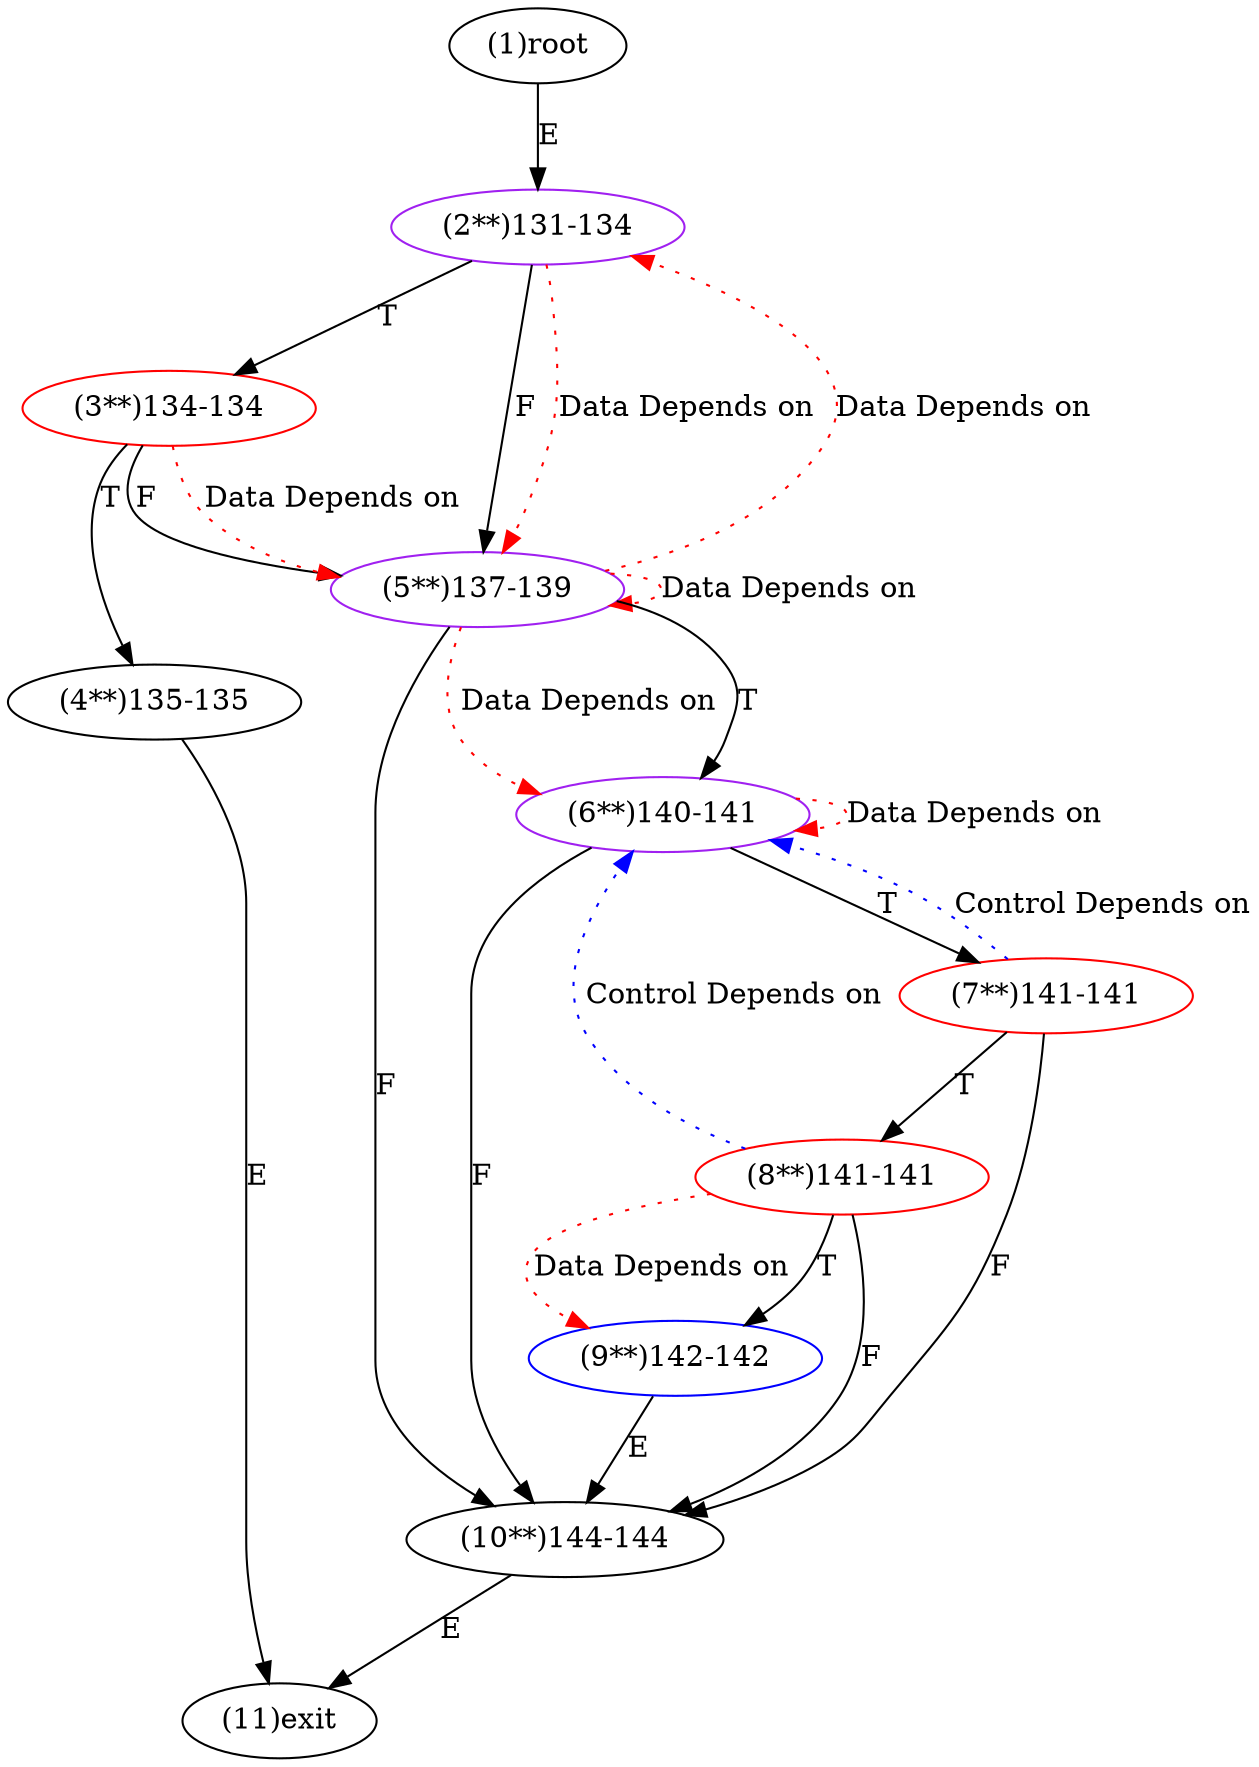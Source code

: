 digraph "" { 
1[ label="(1)root"];
2[ label="(2**)131-134",color=purple];
3[ label="(3**)134-134",color=red];
4[ label="(4**)135-135"];
5[ label="(5**)137-139",color=purple];
6[ label="(6**)140-141",color=purple];
7[ label="(7**)141-141",color=red];
8[ label="(8**)141-141",color=red];
9[ label="(9**)142-142",color=blue];
10[ label="(10**)144-144"];
11[ label="(11)exit"];
1->2[ label="E"];
2->5[ label="F"];
2->3[ label="T"];
3->5[ label="F"];
3->4[ label="T"];
4->11[ label="E"];
5->10[ label="F"];
5->6[ label="T"];
6->10[ label="F"];
6->7[ label="T"];
7->10[ label="F"];
7->8[ label="T"];
8->10[ label="F"];
8->9[ label="T"];
9->10[ label="E"];
10->11[ label="E"];
2->5[ color="red" label="Data Depends on" style = dotted ];
3->5[ color="red" label="Data Depends on" style = dotted ];
5->5[ color="red" label="Data Depends on" style = dotted ];
5->6[ color="red" label="Data Depends on" style = dotted ];
5->2[ color="red" label="Data Depends on" style = dotted ];
6->6[ color="red" label="Data Depends on" style = dotted ];
7->6[ color="blue" label="Control Depends on" style = dotted ];
8->9[ color="red" label="Data Depends on" style = dotted ];
8->6[ color="blue" label="Control Depends on" style = dotted ];
}